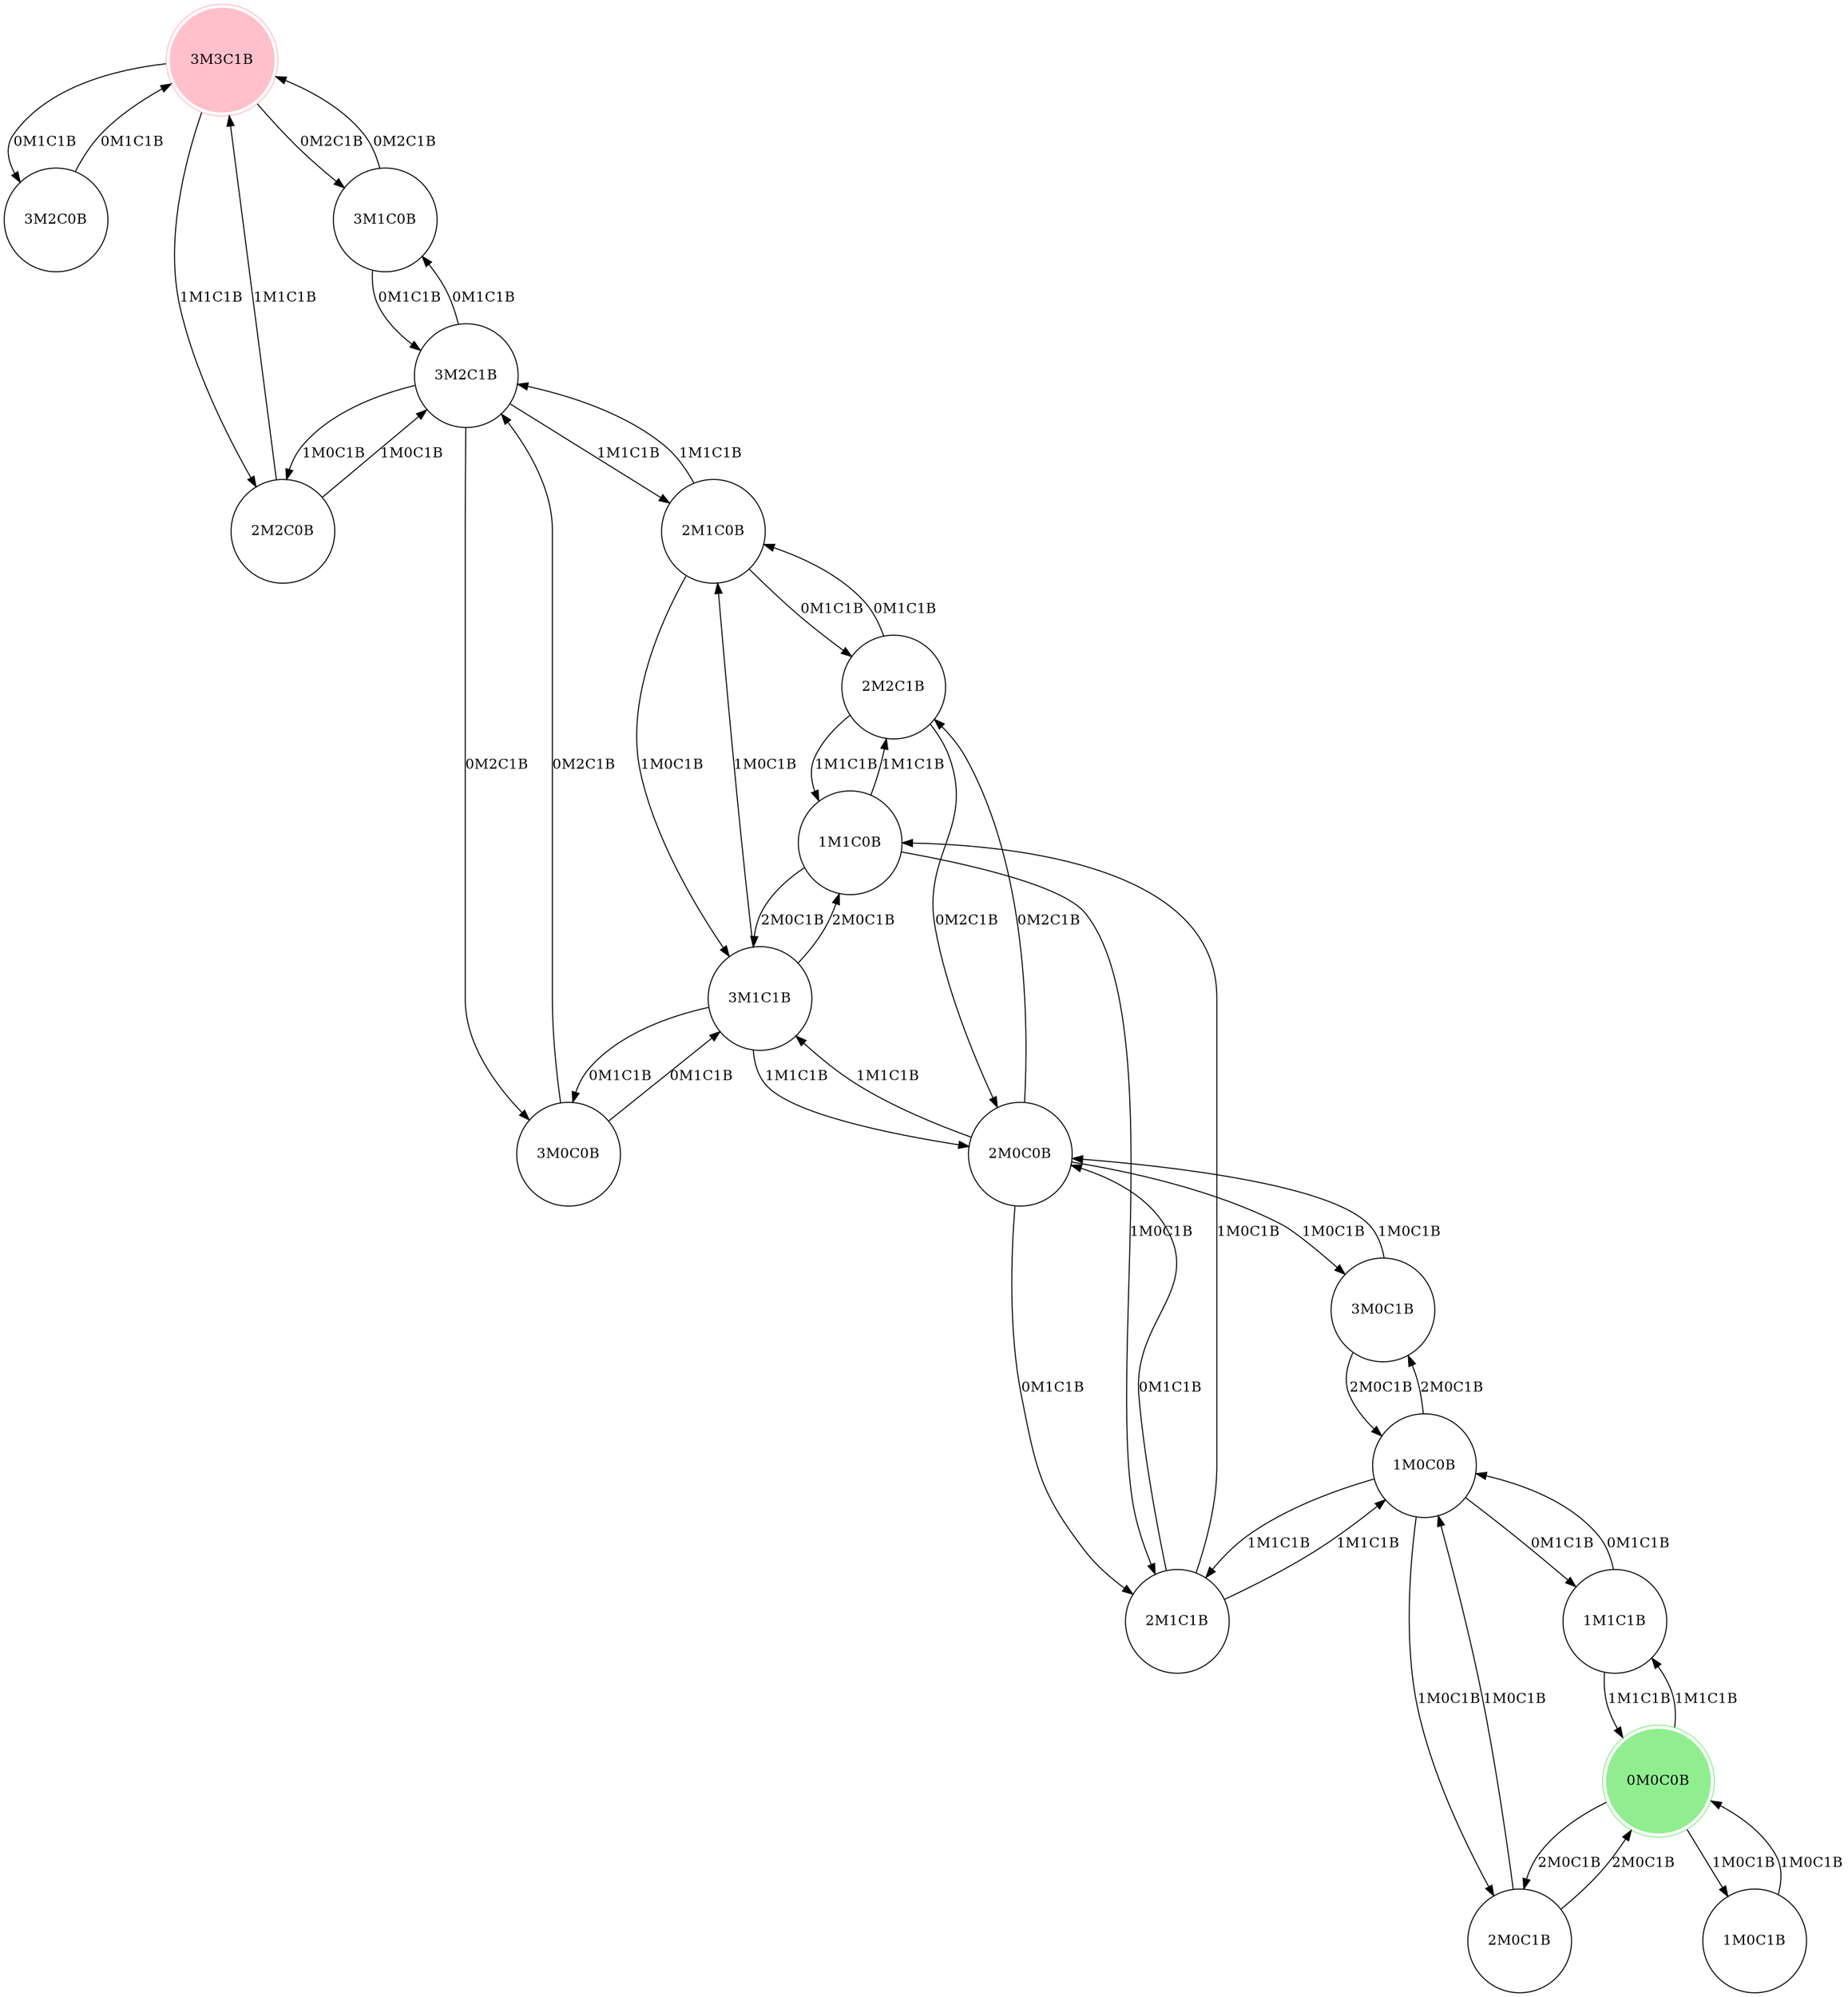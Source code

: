 digraph M_And_C {
	size="20,20"
	node [color=pink shape=doublecircle style=filled]
	"3M3C1B"
	node [color="" shape=circle style=""]
	"3M3C1B" -> "3M2C0B" [label="0M1C1B"]
	"3M3C1B" -> "3M1C0B" [label="0M2C1B"]
	"3M3C1B" -> "2M2C0B" [label="1M1C1B"]
	"2M2C0B" -> "3M2C1B" [label="1M0C1B"]
	"2M2C0B" -> "3M3C1B" [label="1M1C1B"]
	"3M2C1B" -> "2M2C0B" [label="1M0C1B"]
	"3M2C1B" -> "3M1C0B" [label="0M1C1B"]
	"3M2C1B" -> "3M0C0B" [label="0M2C1B"]
	"3M2C1B" -> "2M1C0B" [label="1M1C1B"]
	"2M1C0B" -> "3M1C1B" [label="1M0C1B"]
	"2M1C0B" -> "2M2C1B" [label="0M1C1B"]
	"2M1C0B" -> "3M2C1B" [label="1M1C1B"]
	"2M2C1B" -> "2M1C0B" [label="0M1C1B"]
	"2M2C1B" -> "2M0C0B" [label="0M2C1B"]
	"2M2C1B" -> "1M1C0B" [label="1M1C1B"]
	"1M1C0B" -> "2M1C1B" [label="1M0C1B"]
	"1M1C0B" -> "3M1C1B" [label="2M0C1B"]
	"1M1C0B" -> "2M2C1B" [label="1M1C1B"]
	"3M1C1B" -> "2M1C0B" [label="1M0C1B"]
	"3M1C1B" -> "1M1C0B" [label="2M0C1B"]
	"3M1C1B" -> "3M0C0B" [label="0M1C1B"]
	"3M1C1B" -> "2M0C0B" [label="1M1C1B"]
	"2M0C0B" -> "3M0C1B" [label="1M0C1B"]
	"2M0C0B" -> "2M1C1B" [label="0M1C1B"]
	"2M0C0B" -> "2M2C1B" [label="0M2C1B"]
	"2M0C0B" -> "3M1C1B" [label="1M1C1B"]
	"2M1C1B" -> "1M1C0B" [label="1M0C1B"]
	"2M1C1B" -> "2M0C0B" [label="0M1C1B"]
	"2M1C1B" -> "1M0C0B" [label="1M1C1B"]
	"1M0C0B" -> "2M0C1B" [label="1M0C1B"]
	"1M0C0B" -> "3M0C1B" [label="2M0C1B"]
	"1M0C0B" -> "1M1C1B" [label="0M1C1B"]
	"1M0C0B" -> "2M1C1B" [label="1M1C1B"]
	"1M1C1B" -> "1M0C0B" [label="0M1C1B"]
	node [color=lightgreen shape=doublecircle style=filled]
	"1M1C1B" -> "0M0C0B" [label="1M1C1B"]
	node [color="" shape=circle style=""]
	"0M0C0B" -> "1M0C1B" [label="1M0C1B"]
	"0M0C0B" -> "2M0C1B" [label="2M0C1B"]
	"0M0C0B" -> "1M1C1B" [label="1M1C1B"]
	"2M0C1B" -> "1M0C0B" [label="1M0C1B"]
	node [color=lightgreen shape=doublecircle style=filled]
	"2M0C1B" -> "0M0C0B" [label="2M0C1B"]
	node [color="" shape=circle style=""]
	node [color=lightgreen shape=doublecircle style=filled]
	"1M0C1B" -> "0M0C0B" [label="1M0C1B"]
	node [color="" shape=circle style=""]
	"3M0C1B" -> "2M0C0B" [label="1M0C1B"]
	"3M0C1B" -> "1M0C0B" [label="2M0C1B"]
	"3M0C0B" -> "3M1C1B" [label="0M1C1B"]
	"3M0C0B" -> "3M2C1B" [label="0M2C1B"]
	"3M1C0B" -> "3M2C1B" [label="0M1C1B"]
	"3M1C0B" -> "3M3C1B" [label="0M2C1B"]
	"3M2C0B" -> "3M3C1B" [label="0M1C1B"]
}

